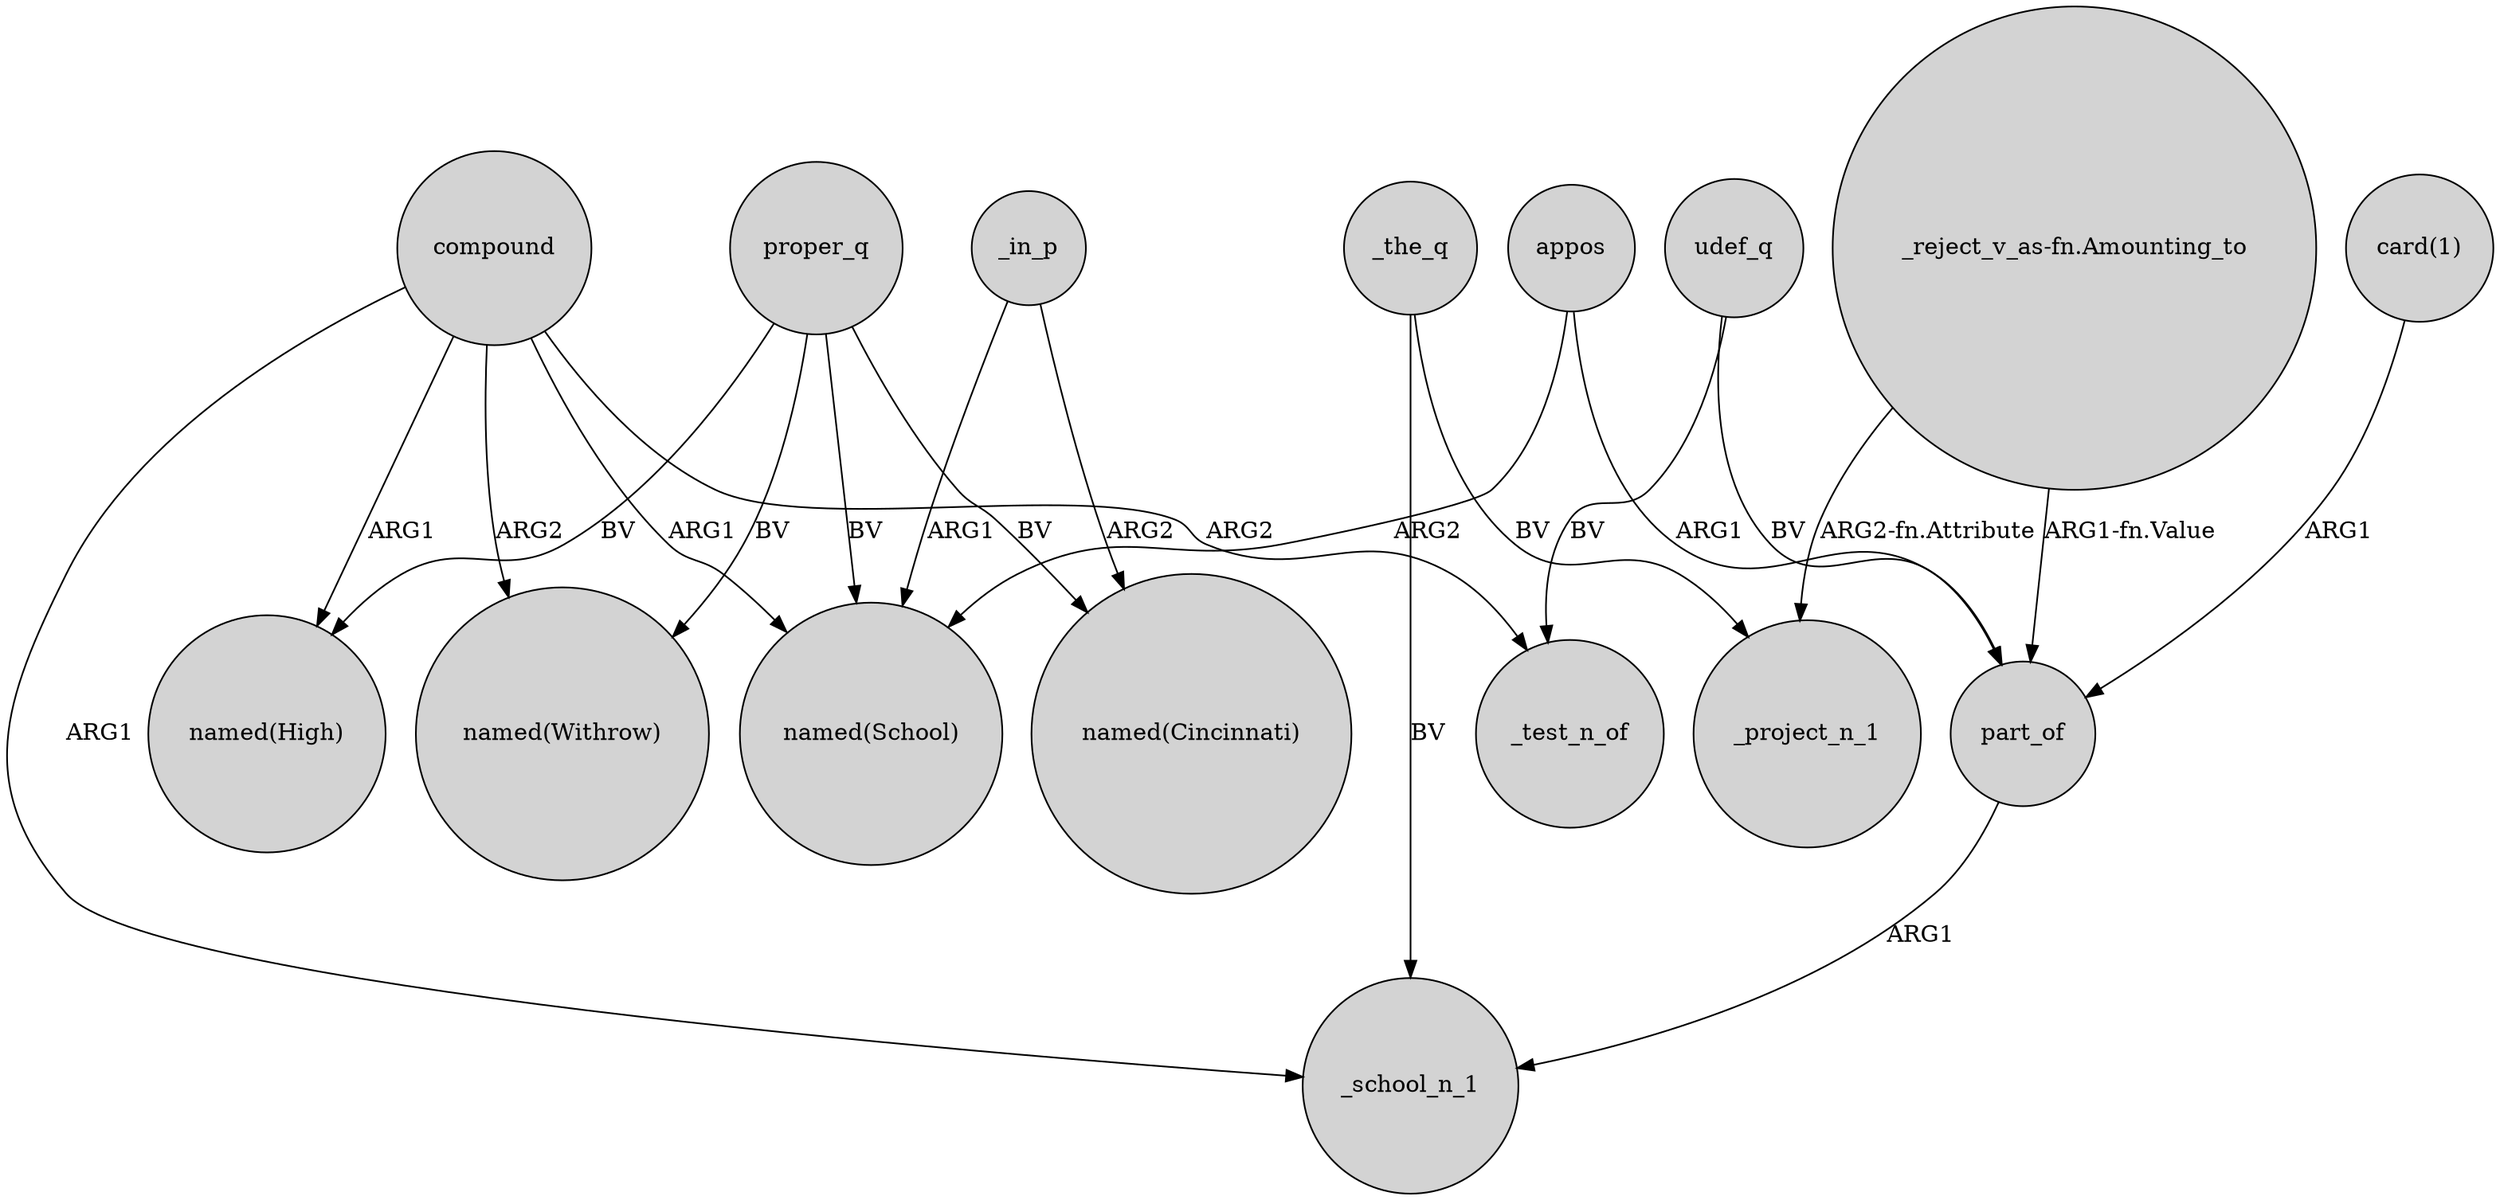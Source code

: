digraph {
	node [shape=circle style=filled]
	compound -> "named(High)" [label=ARG1]
	compound -> _test_n_of [label=ARG2]
	_the_q -> _school_n_1 [label=BV]
	proper_q -> "named(School)" [label=BV]
	udef_q -> part_of [label=BV]
	"_reject_v_as-fn.Amounting_to" -> _project_n_1 [label="ARG2-fn.Attribute"]
	appos -> "named(School)" [label=ARG2]
	udef_q -> _test_n_of [label=BV]
	compound -> "named(School)" [label=ARG1]
	"_reject_v_as-fn.Amounting_to" -> part_of [label="ARG1-fn.Value"]
	appos -> part_of [label=ARG1]
	"card(1)" -> part_of [label=ARG1]
	compound -> "named(Withrow)" [label=ARG2]
	compound -> _school_n_1 [label=ARG1]
	_in_p -> "named(School)" [label=ARG1]
	part_of -> _school_n_1 [label=ARG1]
	proper_q -> "named(Cincinnati)" [label=BV]
	proper_q -> "named(High)" [label=BV]
	_the_q -> _project_n_1 [label=BV]
	proper_q -> "named(Withrow)" [label=BV]
	_in_p -> "named(Cincinnati)" [label=ARG2]
}
